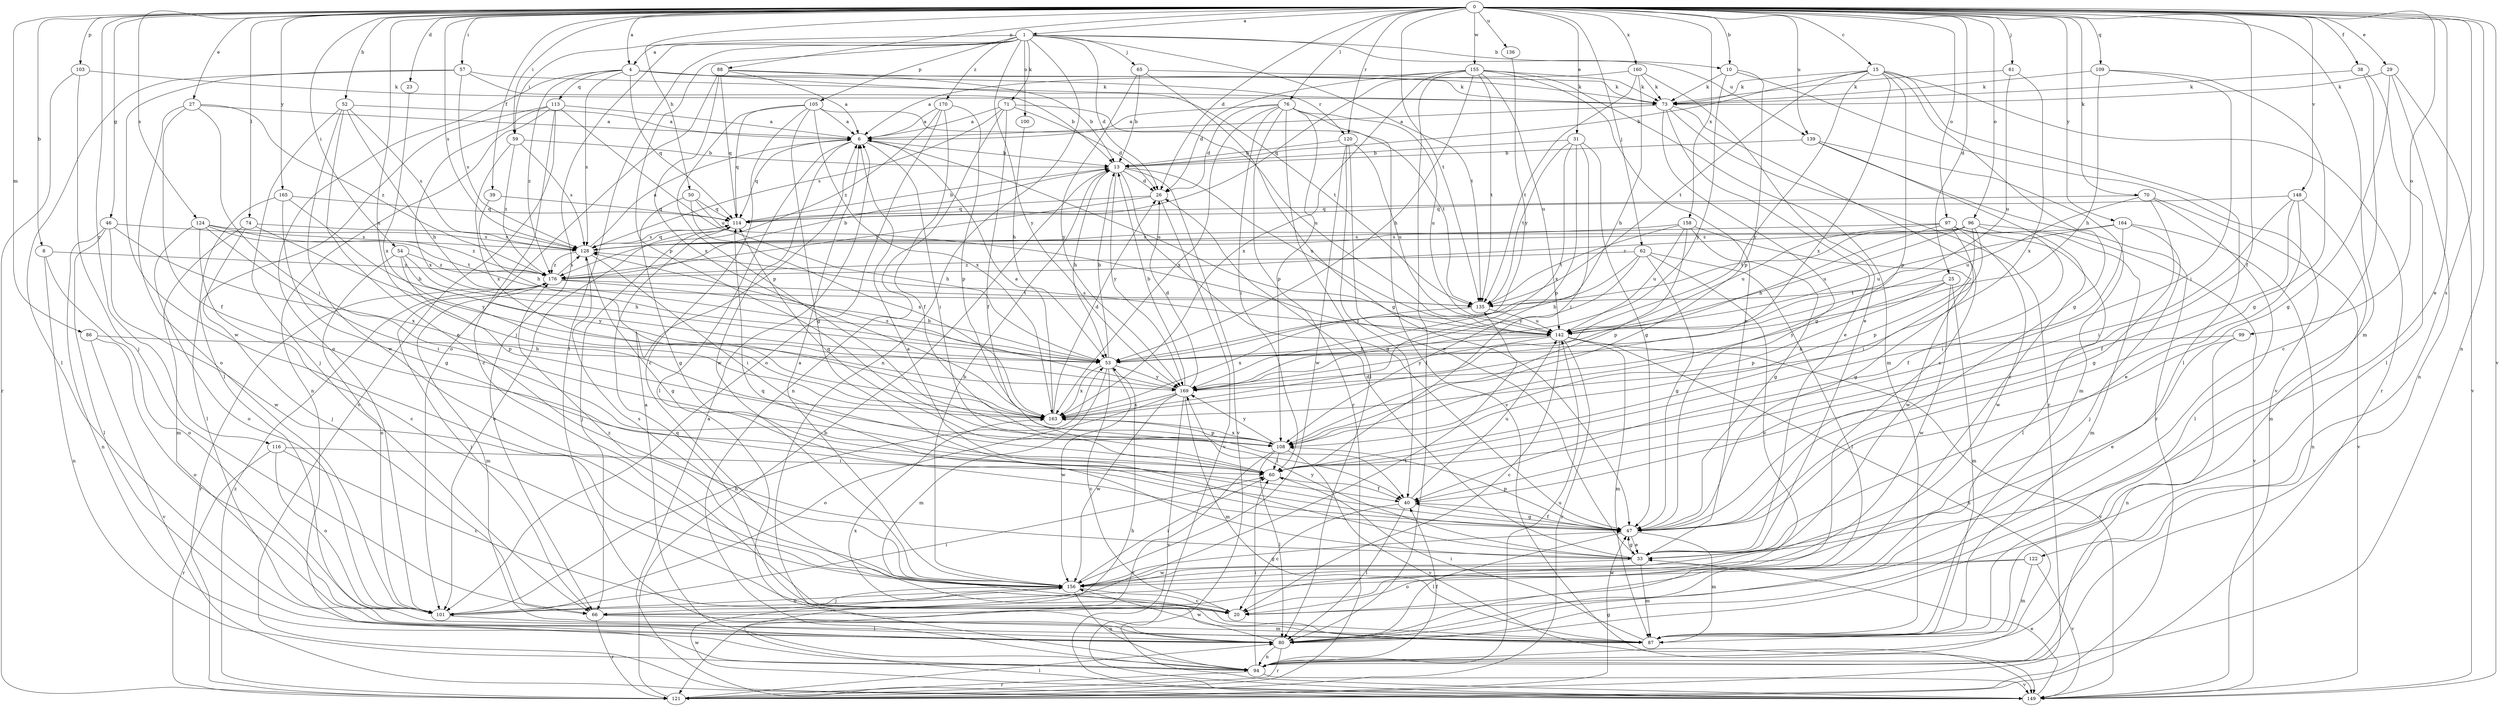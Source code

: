 strict digraph  {
0;
1;
4;
6;
8;
10;
13;
15;
20;
23;
25;
26;
27;
29;
31;
33;
38;
39;
40;
46;
47;
50;
52;
53;
54;
57;
59;
60;
61;
62;
65;
66;
70;
71;
73;
74;
76;
80;
86;
87;
88;
94;
96;
97;
99;
100;
101;
103;
105;
108;
109;
113;
114;
116;
120;
121;
122;
124;
128;
135;
136;
139;
142;
148;
149;
155;
156;
158;
160;
163;
164;
165;
169;
170;
176;
0 -> 1  [label=a];
0 -> 4  [label=a];
0 -> 8  [label=b];
0 -> 10  [label=b];
0 -> 15  [label=c];
0 -> 23  [label=d];
0 -> 25  [label=d];
0 -> 26  [label=d];
0 -> 27  [label=e];
0 -> 29  [label=e];
0 -> 31  [label=e];
0 -> 33  [label=e];
0 -> 38  [label=f];
0 -> 39  [label=f];
0 -> 40  [label=f];
0 -> 46  [label=g];
0 -> 50  [label=h];
0 -> 52  [label=h];
0 -> 54  [label=i];
0 -> 57  [label=i];
0 -> 59  [label=i];
0 -> 61  [label=j];
0 -> 62  [label=j];
0 -> 70  [label=k];
0 -> 74  [label=l];
0 -> 76  [label=l];
0 -> 86  [label=m];
0 -> 87  [label=m];
0 -> 88  [label=n];
0 -> 94  [label=n];
0 -> 96  [label=o];
0 -> 97  [label=o];
0 -> 99  [label=o];
0 -> 103  [label=p];
0 -> 109  [label=q];
0 -> 116  [label=r];
0 -> 120  [label=r];
0 -> 122  [label=s];
0 -> 124  [label=s];
0 -> 128  [label=s];
0 -> 135  [label=t];
0 -> 136  [label=u];
0 -> 139  [label=u];
0 -> 148  [label=v];
0 -> 149  [label=v];
0 -> 155  [label=w];
0 -> 158  [label=x];
0 -> 160  [label=x];
0 -> 163  [label=x];
0 -> 164  [label=y];
0 -> 165  [label=y];
1 -> 4  [label=a];
1 -> 10  [label=b];
1 -> 26  [label=d];
1 -> 59  [label=i];
1 -> 65  [label=j];
1 -> 66  [label=j];
1 -> 71  [label=k];
1 -> 80  [label=l];
1 -> 94  [label=n];
1 -> 100  [label=o];
1 -> 105  [label=p];
1 -> 108  [label=p];
1 -> 135  [label=t];
1 -> 139  [label=u];
1 -> 169  [label=y];
1 -> 170  [label=z];
4 -> 73  [label=k];
4 -> 101  [label=o];
4 -> 113  [label=q];
4 -> 114  [label=q];
4 -> 120  [label=r];
4 -> 128  [label=s];
4 -> 135  [label=t];
4 -> 176  [label=z];
6 -> 13  [label=b];
6 -> 60  [label=i];
6 -> 80  [label=l];
6 -> 114  [label=q];
6 -> 142  [label=u];
6 -> 156  [label=w];
8 -> 94  [label=n];
8 -> 101  [label=o];
8 -> 176  [label=z];
10 -> 73  [label=k];
10 -> 108  [label=p];
10 -> 149  [label=v];
10 -> 169  [label=y];
13 -> 26  [label=d];
13 -> 47  [label=g];
13 -> 53  [label=h];
13 -> 142  [label=u];
13 -> 149  [label=v];
13 -> 169  [label=y];
15 -> 13  [label=b];
15 -> 47  [label=g];
15 -> 73  [label=k];
15 -> 80  [label=l];
15 -> 108  [label=p];
15 -> 121  [label=r];
15 -> 135  [label=t];
15 -> 163  [label=x];
15 -> 169  [label=y];
23 -> 163  [label=x];
25 -> 87  [label=m];
25 -> 108  [label=p];
25 -> 135  [label=t];
25 -> 156  [label=w];
25 -> 169  [label=y];
26 -> 114  [label=q];
26 -> 149  [label=v];
26 -> 176  [label=z];
27 -> 6  [label=a];
27 -> 40  [label=f];
27 -> 60  [label=i];
27 -> 101  [label=o];
27 -> 176  [label=z];
29 -> 47  [label=g];
29 -> 73  [label=k];
29 -> 94  [label=n];
29 -> 149  [label=v];
31 -> 13  [label=b];
31 -> 47  [label=g];
31 -> 60  [label=i];
31 -> 108  [label=p];
31 -> 135  [label=t];
31 -> 163  [label=x];
33 -> 6  [label=a];
33 -> 26  [label=d];
33 -> 47  [label=g];
33 -> 87  [label=m];
33 -> 114  [label=q];
33 -> 156  [label=w];
33 -> 169  [label=y];
38 -> 20  [label=c];
38 -> 73  [label=k];
38 -> 80  [label=l];
39 -> 53  [label=h];
39 -> 114  [label=q];
40 -> 20  [label=c];
40 -> 47  [label=g];
40 -> 80  [label=l];
40 -> 142  [label=u];
46 -> 80  [label=l];
46 -> 94  [label=n];
46 -> 128  [label=s];
46 -> 156  [label=w];
46 -> 163  [label=x];
47 -> 33  [label=e];
47 -> 40  [label=f];
47 -> 80  [label=l];
47 -> 87  [label=m];
47 -> 108  [label=p];
50 -> 47  [label=g];
50 -> 53  [label=h];
50 -> 114  [label=q];
50 -> 163  [label=x];
52 -> 6  [label=a];
52 -> 33  [label=e];
52 -> 53  [label=h];
52 -> 66  [label=j];
52 -> 128  [label=s];
52 -> 156  [label=w];
53 -> 13  [label=b];
53 -> 20  [label=c];
53 -> 87  [label=m];
53 -> 156  [label=w];
53 -> 163  [label=x];
53 -> 169  [label=y];
54 -> 53  [label=h];
54 -> 101  [label=o];
54 -> 108  [label=p];
54 -> 169  [label=y];
54 -> 176  [label=z];
57 -> 13  [label=b];
57 -> 73  [label=k];
57 -> 80  [label=l];
57 -> 128  [label=s];
57 -> 156  [label=w];
59 -> 13  [label=b];
59 -> 128  [label=s];
59 -> 163  [label=x];
59 -> 176  [label=z];
60 -> 40  [label=f];
60 -> 114  [label=q];
61 -> 73  [label=k];
61 -> 142  [label=u];
61 -> 163  [label=x];
62 -> 20  [label=c];
62 -> 47  [label=g];
62 -> 53  [label=h];
62 -> 80  [label=l];
62 -> 169  [label=y];
62 -> 176  [label=z];
65 -> 13  [label=b];
65 -> 47  [label=g];
65 -> 73  [label=k];
65 -> 169  [label=y];
66 -> 87  [label=m];
66 -> 121  [label=r];
66 -> 135  [label=t];
70 -> 47  [label=g];
70 -> 80  [label=l];
70 -> 114  [label=q];
70 -> 142  [label=u];
70 -> 149  [label=v];
71 -> 6  [label=a];
71 -> 26  [label=d];
71 -> 40  [label=f];
71 -> 94  [label=n];
71 -> 128  [label=s];
71 -> 142  [label=u];
73 -> 6  [label=a];
73 -> 20  [label=c];
73 -> 33  [label=e];
73 -> 47  [label=g];
73 -> 121  [label=r];
74 -> 66  [label=j];
74 -> 87  [label=m];
74 -> 128  [label=s];
74 -> 169  [label=y];
76 -> 6  [label=a];
76 -> 26  [label=d];
76 -> 60  [label=i];
76 -> 80  [label=l];
76 -> 108  [label=p];
76 -> 121  [label=r];
76 -> 142  [label=u];
76 -> 149  [label=v];
76 -> 163  [label=x];
80 -> 94  [label=n];
80 -> 121  [label=r];
80 -> 156  [label=w];
86 -> 53  [label=h];
86 -> 101  [label=o];
86 -> 149  [label=v];
87 -> 60  [label=i];
87 -> 114  [label=q];
87 -> 163  [label=x];
88 -> 6  [label=a];
88 -> 13  [label=b];
88 -> 73  [label=k];
88 -> 101  [label=o];
88 -> 114  [label=q];
88 -> 163  [label=x];
94 -> 6  [label=a];
94 -> 40  [label=f];
94 -> 60  [label=i];
94 -> 121  [label=r];
94 -> 142  [label=u];
94 -> 149  [label=v];
96 -> 40  [label=f];
96 -> 60  [label=i];
96 -> 108  [label=p];
96 -> 128  [label=s];
96 -> 135  [label=t];
96 -> 142  [label=u];
96 -> 149  [label=v];
96 -> 176  [label=z];
97 -> 47  [label=g];
97 -> 53  [label=h];
97 -> 80  [label=l];
97 -> 87  [label=m];
97 -> 128  [label=s];
97 -> 142  [label=u];
97 -> 156  [label=w];
99 -> 33  [label=e];
99 -> 53  [label=h];
99 -> 94  [label=n];
100 -> 53  [label=h];
101 -> 53  [label=h];
101 -> 60  [label=i];
101 -> 80  [label=l];
103 -> 66  [label=j];
103 -> 73  [label=k];
103 -> 121  [label=r];
105 -> 6  [label=a];
105 -> 20  [label=c];
105 -> 47  [label=g];
105 -> 108  [label=p];
105 -> 114  [label=q];
105 -> 135  [label=t];
105 -> 163  [label=x];
108 -> 60  [label=i];
108 -> 80  [label=l];
108 -> 121  [label=r];
108 -> 149  [label=v];
108 -> 163  [label=x];
108 -> 169  [label=y];
109 -> 47  [label=g];
109 -> 53  [label=h];
109 -> 60  [label=i];
109 -> 73  [label=k];
113 -> 6  [label=a];
113 -> 20  [label=c];
113 -> 80  [label=l];
113 -> 94  [label=n];
113 -> 142  [label=u];
113 -> 149  [label=v];
113 -> 163  [label=x];
114 -> 13  [label=b];
114 -> 66  [label=j];
114 -> 101  [label=o];
114 -> 128  [label=s];
116 -> 20  [label=c];
116 -> 60  [label=i];
116 -> 101  [label=o];
116 -> 121  [label=r];
120 -> 13  [label=b];
120 -> 33  [label=e];
120 -> 40  [label=f];
120 -> 142  [label=u];
120 -> 156  [label=w];
121 -> 13  [label=b];
121 -> 47  [label=g];
121 -> 80  [label=l];
121 -> 176  [label=z];
122 -> 87  [label=m];
122 -> 101  [label=o];
122 -> 149  [label=v];
122 -> 156  [label=w];
124 -> 20  [label=c];
124 -> 60  [label=i];
124 -> 101  [label=o];
124 -> 128  [label=s];
124 -> 135  [label=t];
124 -> 176  [label=z];
128 -> 6  [label=a];
128 -> 47  [label=g];
128 -> 60  [label=i];
128 -> 114  [label=q];
128 -> 176  [label=z];
135 -> 142  [label=u];
135 -> 163  [label=x];
136 -> 169  [label=y];
139 -> 13  [label=b];
139 -> 20  [label=c];
139 -> 87  [label=m];
139 -> 121  [label=r];
142 -> 20  [label=c];
142 -> 53  [label=h];
142 -> 87  [label=m];
142 -> 94  [label=n];
142 -> 121  [label=r];
142 -> 128  [label=s];
142 -> 149  [label=v];
142 -> 169  [label=y];
148 -> 33  [label=e];
148 -> 40  [label=f];
148 -> 60  [label=i];
148 -> 87  [label=m];
148 -> 114  [label=q];
149 -> 6  [label=a];
149 -> 33  [label=e];
149 -> 53  [label=h];
149 -> 156  [label=w];
155 -> 6  [label=a];
155 -> 26  [label=d];
155 -> 33  [label=e];
155 -> 53  [label=h];
155 -> 73  [label=k];
155 -> 80  [label=l];
155 -> 87  [label=m];
155 -> 135  [label=t];
155 -> 142  [label=u];
155 -> 163  [label=x];
156 -> 6  [label=a];
156 -> 13  [label=b];
156 -> 20  [label=c];
156 -> 47  [label=g];
156 -> 60  [label=i];
156 -> 66  [label=j];
156 -> 94  [label=n];
156 -> 101  [label=o];
156 -> 128  [label=s];
156 -> 176  [label=z];
158 -> 47  [label=g];
158 -> 108  [label=p];
158 -> 128  [label=s];
158 -> 135  [label=t];
158 -> 142  [label=u];
158 -> 156  [label=w];
160 -> 33  [label=e];
160 -> 53  [label=h];
160 -> 73  [label=k];
160 -> 114  [label=q];
160 -> 135  [label=t];
163 -> 6  [label=a];
163 -> 26  [label=d];
163 -> 108  [label=p];
164 -> 60  [label=i];
164 -> 66  [label=j];
164 -> 94  [label=n];
164 -> 128  [label=s];
164 -> 142  [label=u];
165 -> 47  [label=g];
165 -> 53  [label=h];
165 -> 80  [label=l];
165 -> 114  [label=q];
169 -> 13  [label=b];
169 -> 26  [label=d];
169 -> 87  [label=m];
169 -> 101  [label=o];
169 -> 128  [label=s];
169 -> 149  [label=v];
169 -> 156  [label=w];
169 -> 163  [label=x];
170 -> 6  [label=a];
170 -> 40  [label=f];
170 -> 101  [label=o];
170 -> 108  [label=p];
170 -> 176  [label=z];
176 -> 13  [label=b];
176 -> 53  [label=h];
176 -> 66  [label=j];
176 -> 87  [label=m];
176 -> 121  [label=r];
176 -> 128  [label=s];
176 -> 135  [label=t];
}
